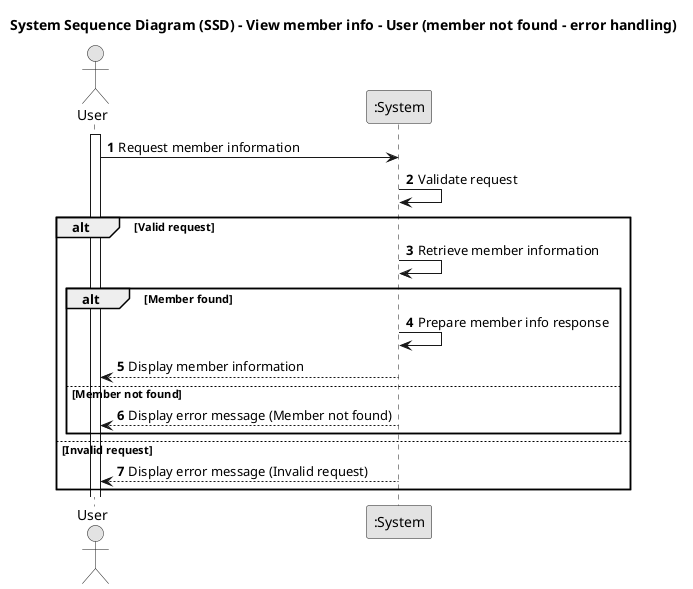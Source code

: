 @startuml US003-B
skinparam monochrome true
skinparam packageStyle rectangle
skinparam shadowing false

title System Sequence Diagram (SSD) - View member info - User (member not found - error handling)

autonumber

actor "User" as User
participant ":System" as System

activate User

User -> System: Request member information
System -> System: Validate request
alt Valid request
    System -> System: Retrieve member information
    alt Member found
        System -> System: Prepare member info response
        System --> User: Display member information
    else Member not found
        System --> User: Display error message (Member not found)
    end
else Invalid request
    System --> User: Display error message (Invalid request)
end
@enduml
